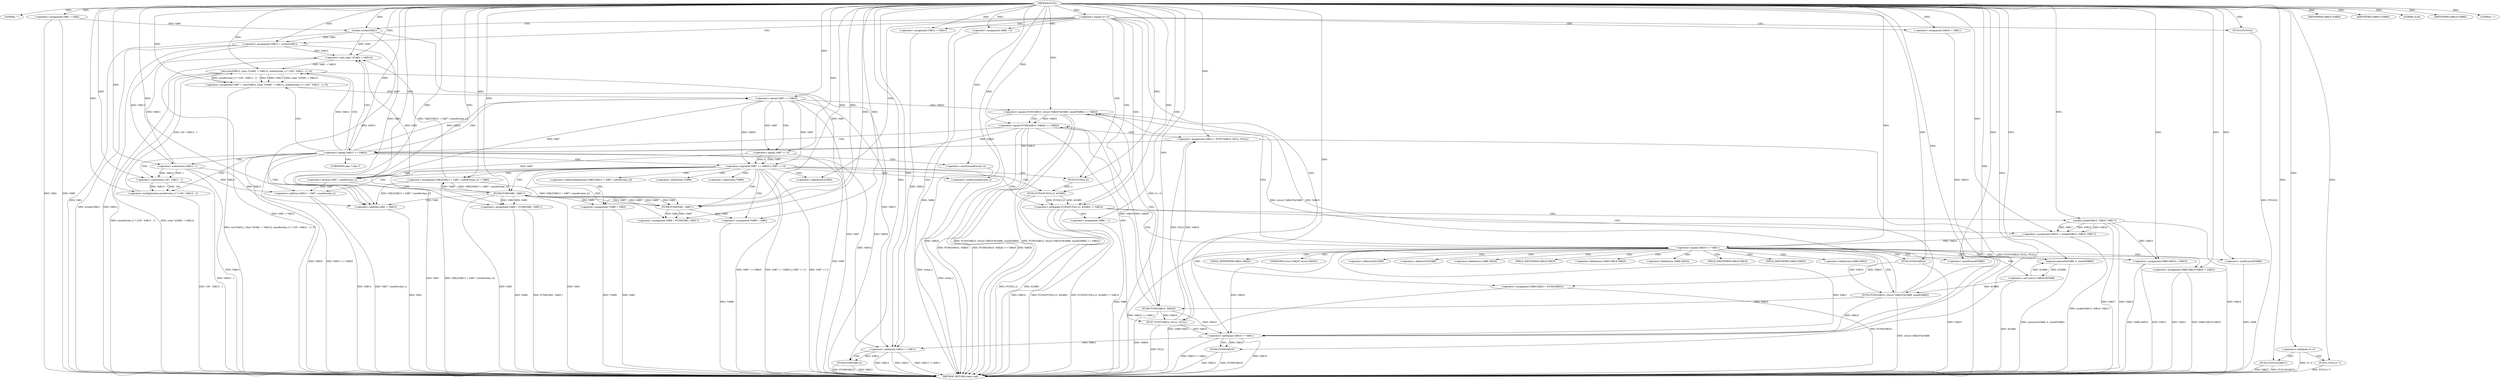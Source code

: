digraph FUN1 {  
"1000100" [label = "(METHOD,FUN1)" ]
"1000313" [label = "(METHOD_RETURN,static void)" ]
"1000103" [label = "(LITERAL,\"\",)" ]
"1000104" [label = "(<operator>.assignment,VAR1 = VAR2)" ]
"1000108" [label = "(<operator>.equals,5==5)" ]
"1000115" [label = "(<operator>.assignment,VAR6 = 0)" ]
"1000122" [label = "(<operator>.assignment,VAR10 = VAR11)" ]
"1000126" [label = "(<operator>.assignment,VAR12 = VAR11)" ]
"1000130" [label = "(<operator>.assignment,VAR13 = wcslen(VAR1))" ]
"1000132" [label = "(wcslen,wcslen(VAR1))" ]
"1000137" [label = "(<operator>.notEquals,FUN2(FUN3(2,2), &VAR5) != VAR14)" ]
"1000138" [label = "(FUN2,FUN2(FUN3(2,2), &VAR5))" ]
"1000139" [label = "(FUN3,FUN3(2,2))" ]
"1000147" [label = "(<operator>.assignment,VAR6 = 1)" ]
"1000150" [label = "(<operator>.assignment,VAR10 = socket(VAR15, VAR16, VAR17))" ]
"1000152" [label = "(socket,socket(VAR15, VAR16, VAR17))" ]
"1000157" [label = "(<operator>.equals,VAR10 == VAR11)" ]
"1000162" [label = "(memset,memset(&VAR8, 0, sizeof(VAR8)))" ]
"1000166" [label = "(<operator>.sizeOf,sizeof(VAR8))" ]
"1000168" [label = "(<operator>.assignment,VAR8.VAR18 = VAR15)" ]
"1000173" [label = "(<operator>.assignment,VAR8.VAR19.VAR20 = VAR21)" ]
"1000180" [label = "(<operator>.assignment,VAR8.VAR22 = FUN4(VAR23))" ]
"1000184" [label = "(FUN4,FUN4(VAR23))" ]
"1000187" [label = "(<operator>.equals,FUN5(VAR10, (struct VAR24*)&VAR8, sizeof(VAR8)) == VAR25)" ]
"1000188" [label = "(FUN5,FUN5(VAR10, (struct VAR24*)&VAR8, sizeof(VAR8)))" ]
"1000190" [label = "(<operator>.cast,(struct VAR24*)&VAR8)" ]
"1000194" [label = "(<operator>.sizeOf,sizeof(VAR8))" ]
"1000200" [label = "(<operator>.equals,FUN6(VAR10, VAR26) == VAR25)" ]
"1000201" [label = "(FUN6,FUN6(VAR10, VAR26))" ]
"1000207" [label = "(<operator>.assignment,VAR12 = FUN7(VAR10, NULL, NULL))" ]
"1000209" [label = "(FUN7,FUN7(VAR10, NULL, NULL))" ]
"1000214" [label = "(<operator>.equals,VAR12 == VAR25)" ]
"1000219" [label = "(<operator>.assignment,VAR7 = recv(VAR12, (char *)(VAR1 + VAR13), sizeof(wchar_t) * (100 - VAR13 - 1), 0))" ]
"1000221" [label = "(recv,recv(VAR12, (char *)(VAR1 + VAR13), sizeof(wchar_t) * (100 - VAR13 - 1), 0))" ]
"1000223" [label = "(<operator>.cast,(char *)(VAR1 + VAR13))" ]
"1000225" [label = "(<operator>.addition,VAR1 + VAR13)" ]
"1000228" [label = "(<operator>.multiplication,sizeof(wchar_t) * (100 - VAR13 - 1))" ]
"1000229" [label = "(<operator>.sizeOf,sizeof(wchar_t))" ]
"1000231" [label = "(<operator>.subtraction,100 - VAR13 - 1)" ]
"1000233" [label = "(<operator>.subtraction,VAR13 - 1)" ]
"1000238" [label = "(<operator>.logicalOr,VAR7 == VAR25 || VAR7 == 0)" ]
"1000239" [label = "(<operator>.equals,VAR7 == VAR25)" ]
"1000242" [label = "(<operator>.equals,VAR7 == 0)" ]
"1000247" [label = "(<operator>.assignment,VAR1[VAR13 + VAR7 / sizeof(wchar_t)] = VAR3)" ]
"1000250" [label = "(<operator>.addition,VAR13 + VAR7 / sizeof(wchar_t))" ]
"1000252" [label = "(<operator>.division,VAR7 / sizeof(wchar_t))" ]
"1000254" [label = "(<operator>.sizeOf,sizeof(wchar_t))" ]
"1000257" [label = "(<operator>.assignment,VAR9 = FUN8(VAR1, VAR3''))" ]
"1000259" [label = "(FUN8,FUN8(VAR1, VAR3''))" ]
"1000263" [label = "(IDENTIFIER,VAR9,if (VAR9))" ]
"1000265" [label = "(<operator>.assignment,*VAR9 = VAR3)" ]
"1000269" [label = "(<operator>.assignment,VAR9 = FUN8(VAR1, VAR3''))" ]
"1000271" [label = "(FUN8,FUN8(VAR1, VAR3''))" ]
"1000275" [label = "(IDENTIFIER,VAR9,if (VAR9))" ]
"1000277" [label = "(<operator>.assignment,*VAR9 = VAR3)" ]
"1000281" [label = "(LITERAL,0,do)" ]
"1000283" [label = "(<operator>.notEquals,VAR10 != VAR11)" ]
"1000287" [label = "(FUN9,FUN9(VAR10))" ]
"1000290" [label = "(<operator>.notEquals,VAR12 != VAR11)" ]
"1000294" [label = "(FUN9,FUN9(VAR12))" ]
"1000297" [label = "(IDENTIFIER,VAR6,if (VAR6))" ]
"1000299" [label = "(FUN10,FUN10())" ]
"1000301" [label = "(<operator>.notEquals,5!=5)" ]
"1000305" [label = "(FUN11,FUN11(\"\"))" ]
"1000310" [label = "(LITERAL,\"\",)" ]
"1000311" [label = "(FUN13,FUN13(VAR27))" ]
"1000142" [label = "(<operator>.addressOf,&VAR5)" ]
"1000163" [label = "(<operator>.addressOf,&VAR8)" ]
"1000169" [label = "(<operator>.fieldAccess,VAR8.VAR18)" ]
"1000171" [label = "(FIELD_IDENTIFIER,VAR18,VAR18)" ]
"1000174" [label = "(<operator>.fieldAccess,VAR8.VAR19.VAR20)" ]
"1000175" [label = "(<operator>.fieldAccess,VAR8.VAR19)" ]
"1000177" [label = "(FIELD_IDENTIFIER,VAR19,VAR19)" ]
"1000178" [label = "(FIELD_IDENTIFIER,VAR20,VAR20)" ]
"1000181" [label = "(<operator>.fieldAccess,VAR8.VAR22)" ]
"1000183" [label = "(FIELD_IDENTIFIER,VAR22,VAR22)" ]
"1000191" [label = "(UNKNOWN,struct VAR24*,struct VAR24*)" ]
"1000192" [label = "(<operator>.addressOf,&VAR8)" ]
"1000224" [label = "(UNKNOWN,char *,char *)" ]
"1000248" [label = "(<operator>.indirectIndexAccess,VAR1[VAR13 + VAR7 / sizeof(wchar_t)])" ]
"1000266" [label = "(<operator>.indirection,*VAR9)" ]
"1000278" [label = "(<operator>.indirection,*VAR9)" ]
  "1000184" -> "1000313"  [ label = "DDG: VAR23"] 
  "1000147" -> "1000313"  [ label = "DDG: VAR6"] 
  "1000132" -> "1000313"  [ label = "DDG: VAR1"] 
  "1000187" -> "1000313"  [ label = "DDG: FUN5(VAR10, (struct VAR24*)&VAR8, sizeof(VAR8))"] 
  "1000247" -> "1000313"  [ label = "DDG: VAR1[VAR13 + VAR7 / sizeof(wchar_t)]"] 
  "1000290" -> "1000313"  [ label = "DDG: VAR12"] 
  "1000168" -> "1000313"  [ label = "DDG: VAR15"] 
  "1000187" -> "1000313"  [ label = "DDG: FUN5(VAR10, (struct VAR24*)&VAR8, sizeof(VAR8)) == VAR25"] 
  "1000311" -> "1000313"  [ label = "DDG: VAR27"] 
  "1000138" -> "1000313"  [ label = "DDG: &VAR5"] 
  "1000223" -> "1000313"  [ label = "DDG: VAR1 + VAR13"] 
  "1000219" -> "1000313"  [ label = "DDG: recv(VAR12, (char *)(VAR1 + VAR13), sizeof(wchar_t) * (100 - VAR13 - 1), 0)"] 
  "1000250" -> "1000313"  [ label = "DDG: VAR13"] 
  "1000200" -> "1000313"  [ label = "DDG: FUN6(VAR10, VAR26)"] 
  "1000290" -> "1000313"  [ label = "DDG: VAR11"] 
  "1000221" -> "1000313"  [ label = "DDG: (char *)(VAR1 + VAR13)"] 
  "1000108" -> "1000313"  [ label = "DDG: 5==5"] 
  "1000207" -> "1000313"  [ label = "DDG: FUN7(VAR10, NULL, NULL)"] 
  "1000283" -> "1000313"  [ label = "DDG: VAR10"] 
  "1000294" -> "1000313"  [ label = "DDG: FUN9(VAR12)"] 
  "1000238" -> "1000313"  [ label = "DDG: VAR7 == VAR25"] 
  "1000231" -> "1000313"  [ label = "DDG: VAR13 - 1"] 
  "1000252" -> "1000313"  [ label = "DDG: VAR7"] 
  "1000290" -> "1000313"  [ label = "DDG: VAR12 != VAR11"] 
  "1000168" -> "1000313"  [ label = "DDG: VAR8.VAR18"] 
  "1000277" -> "1000313"  [ label = "DDG: VAR3"] 
  "1000188" -> "1000313"  [ label = "DDG: (struct VAR24*)&VAR8"] 
  "1000200" -> "1000313"  [ label = "DDG: FUN6(VAR10, VAR26) == VAR25"] 
  "1000214" -> "1000313"  [ label = "DDG: VAR25"] 
  "1000157" -> "1000313"  [ label = "DDG: VAR10 == VAR11"] 
  "1000287" -> "1000313"  [ label = "DDG: FUN9(VAR10)"] 
  "1000173" -> "1000313"  [ label = "DDG: VAR21"] 
  "1000254" -> "1000313"  [ label = "DDG: wchar_t"] 
  "1000104" -> "1000313"  [ label = "DDG: VAR1"] 
  "1000225" -> "1000313"  [ label = "DDG: VAR1"] 
  "1000299" -> "1000313"  [ label = "DDG: FUN10()"] 
  "1000239" -> "1000313"  [ label = "DDG: VAR7"] 
  "1000311" -> "1000313"  [ label = "DDG: FUN13(VAR27)"] 
  "1000238" -> "1000313"  [ label = "DDG: VAR7 == VAR25 || VAR7 == 0"] 
  "1000221" -> "1000313"  [ label = "DDG: sizeof(wchar_t) * (100 - VAR13 - 1)"] 
  "1000214" -> "1000313"  [ label = "DDG: VAR12 == VAR25"] 
  "1000305" -> "1000313"  [ label = "DDG: FUN11(\"\")"] 
  "1000130" -> "1000313"  [ label = "DDG: wcslen(VAR1)"] 
  "1000138" -> "1000313"  [ label = "DDG: FUN3(2,2)"] 
  "1000194" -> "1000313"  [ label = "DDG: VAR8"] 
  "1000180" -> "1000313"  [ label = "DDG: FUN4(VAR23)"] 
  "1000150" -> "1000313"  [ label = "DDG: socket(VAR15, VAR16, VAR17)"] 
  "1000250" -> "1000313"  [ label = "DDG: VAR7 / sizeof(wchar_t)"] 
  "1000152" -> "1000313"  [ label = "DDG: VAR17"] 
  "1000137" -> "1000313"  [ label = "DDG: VAR14"] 
  "1000180" -> "1000313"  [ label = "DDG: VAR8.VAR22"] 
  "1000301" -> "1000313"  [ label = "DDG: 5!=5"] 
  "1000201" -> "1000313"  [ label = "DDG: VAR26"] 
  "1000265" -> "1000313"  [ label = "DDG: *VAR9"] 
  "1000152" -> "1000313"  [ label = "DDG: VAR15"] 
  "1000228" -> "1000313"  [ label = "DDG: 100 - VAR13 - 1"] 
  "1000277" -> "1000313"  [ label = "DDG: *VAR9"] 
  "1000209" -> "1000313"  [ label = "DDG: NULL"] 
  "1000152" -> "1000313"  [ label = "DDG: VAR16"] 
  "1000294" -> "1000313"  [ label = "DDG: VAR12"] 
  "1000271" -> "1000313"  [ label = "DDG: VAR3"] 
  "1000233" -> "1000313"  [ label = "DDG: VAR13"] 
  "1000229" -> "1000313"  [ label = "DDG: wchar_t"] 
  "1000238" -> "1000313"  [ label = "DDG: VAR7 == 0"] 
  "1000287" -> "1000313"  [ label = "DDG: VAR10"] 
  "1000269" -> "1000313"  [ label = "DDG: VAR9"] 
  "1000271" -> "1000313"  [ label = "DDG: VAR1"] 
  "1000137" -> "1000313"  [ label = "DDG: FUN2(FUN3(2,2), &VAR5)"] 
  "1000187" -> "1000313"  [ label = "DDG: VAR25"] 
  "1000162" -> "1000313"  [ label = "DDG: memset(&VAR8, 0, sizeof(VAR8))"] 
  "1000283" -> "1000313"  [ label = "DDG: VAR10 != VAR11"] 
  "1000239" -> "1000313"  [ label = "DDG: VAR25"] 
  "1000269" -> "1000313"  [ label = "DDG: FUN8(VAR1, VAR3'')"] 
  "1000115" -> "1000313"  [ label = "DDG: VAR6"] 
  "1000190" -> "1000313"  [ label = "DDG: &VAR8"] 
  "1000173" -> "1000313"  [ label = "DDG: VAR8.VAR19.VAR20"] 
  "1000137" -> "1000313"  [ label = "DDG: FUN2(FUN3(2,2), &VAR5) != VAR14"] 
  "1000242" -> "1000313"  [ label = "DDG: VAR7"] 
  "1000104" -> "1000313"  [ label = "DDG: VAR2"] 
  "1000130" -> "1000313"  [ label = "DDG: VAR13"] 
  "1000200" -> "1000313"  [ label = "DDG: VAR25"] 
  "1000100" -> "1000103"  [ label = "DDG: "] 
  "1000100" -> "1000104"  [ label = "DDG: "] 
  "1000100" -> "1000108"  [ label = "DDG: "] 
  "1000100" -> "1000115"  [ label = "DDG: "] 
  "1000100" -> "1000122"  [ label = "DDG: "] 
  "1000100" -> "1000126"  [ label = "DDG: "] 
  "1000132" -> "1000130"  [ label = "DDG: VAR1"] 
  "1000100" -> "1000130"  [ label = "DDG: "] 
  "1000104" -> "1000132"  [ label = "DDG: VAR1"] 
  "1000100" -> "1000132"  [ label = "DDG: "] 
  "1000138" -> "1000137"  [ label = "DDG: FUN3(2,2)"] 
  "1000138" -> "1000137"  [ label = "DDG: &VAR5"] 
  "1000139" -> "1000138"  [ label = "DDG: 2"] 
  "1000100" -> "1000139"  [ label = "DDG: "] 
  "1000100" -> "1000137"  [ label = "DDG: "] 
  "1000100" -> "1000147"  [ label = "DDG: "] 
  "1000152" -> "1000150"  [ label = "DDG: VAR15"] 
  "1000152" -> "1000150"  [ label = "DDG: VAR16"] 
  "1000152" -> "1000150"  [ label = "DDG: VAR17"] 
  "1000100" -> "1000150"  [ label = "DDG: "] 
  "1000100" -> "1000152"  [ label = "DDG: "] 
  "1000150" -> "1000157"  [ label = "DDG: VAR10"] 
  "1000100" -> "1000157"  [ label = "DDG: "] 
  "1000190" -> "1000162"  [ label = "DDG: &VAR8"] 
  "1000100" -> "1000162"  [ label = "DDG: "] 
  "1000100" -> "1000166"  [ label = "DDG: "] 
  "1000152" -> "1000168"  [ label = "DDG: VAR15"] 
  "1000100" -> "1000168"  [ label = "DDG: "] 
  "1000100" -> "1000173"  [ label = "DDG: "] 
  "1000184" -> "1000180"  [ label = "DDG: VAR23"] 
  "1000100" -> "1000184"  [ label = "DDG: "] 
  "1000188" -> "1000187"  [ label = "DDG: VAR10"] 
  "1000188" -> "1000187"  [ label = "DDG: (struct VAR24*)&VAR8"] 
  "1000157" -> "1000188"  [ label = "DDG: VAR10"] 
  "1000100" -> "1000188"  [ label = "DDG: "] 
  "1000190" -> "1000188"  [ label = "DDG: &VAR8"] 
  "1000162" -> "1000190"  [ label = "DDG: &VAR8"] 
  "1000100" -> "1000194"  [ label = "DDG: "] 
  "1000239" -> "1000187"  [ label = "DDG: VAR25"] 
  "1000100" -> "1000187"  [ label = "DDG: "] 
  "1000201" -> "1000200"  [ label = "DDG: VAR10"] 
  "1000201" -> "1000200"  [ label = "DDG: VAR26"] 
  "1000188" -> "1000201"  [ label = "DDG: VAR10"] 
  "1000100" -> "1000201"  [ label = "DDG: "] 
  "1000187" -> "1000200"  [ label = "DDG: VAR25"] 
  "1000100" -> "1000200"  [ label = "DDG: "] 
  "1000209" -> "1000207"  [ label = "DDG: VAR10"] 
  "1000209" -> "1000207"  [ label = "DDG: NULL"] 
  "1000100" -> "1000207"  [ label = "DDG: "] 
  "1000201" -> "1000209"  [ label = "DDG: VAR10"] 
  "1000100" -> "1000209"  [ label = "DDG: "] 
  "1000207" -> "1000214"  [ label = "DDG: VAR12"] 
  "1000100" -> "1000214"  [ label = "DDG: "] 
  "1000200" -> "1000214"  [ label = "DDG: VAR25"] 
  "1000221" -> "1000219"  [ label = "DDG: VAR12"] 
  "1000221" -> "1000219"  [ label = "DDG: (char *)(VAR1 + VAR13)"] 
  "1000221" -> "1000219"  [ label = "DDG: sizeof(wchar_t) * (100 - VAR13 - 1)"] 
  "1000221" -> "1000219"  [ label = "DDG: 0"] 
  "1000100" -> "1000219"  [ label = "DDG: "] 
  "1000214" -> "1000221"  [ label = "DDG: VAR12"] 
  "1000100" -> "1000221"  [ label = "DDG: "] 
  "1000223" -> "1000221"  [ label = "DDG: VAR1 + VAR13"] 
  "1000247" -> "1000223"  [ label = "DDG: VAR1[VAR13 + VAR7 / sizeof(wchar_t)]"] 
  "1000132" -> "1000223"  [ label = "DDG: VAR1"] 
  "1000271" -> "1000223"  [ label = "DDG: VAR1"] 
  "1000100" -> "1000223"  [ label = "DDG: "] 
  "1000130" -> "1000223"  [ label = "DDG: VAR13"] 
  "1000233" -> "1000223"  [ label = "DDG: VAR13"] 
  "1000247" -> "1000225"  [ label = "DDG: VAR1[VAR13 + VAR7 / sizeof(wchar_t)]"] 
  "1000132" -> "1000225"  [ label = "DDG: VAR1"] 
  "1000271" -> "1000225"  [ label = "DDG: VAR1"] 
  "1000100" -> "1000225"  [ label = "DDG: "] 
  "1000130" -> "1000225"  [ label = "DDG: VAR13"] 
  "1000233" -> "1000225"  [ label = "DDG: VAR13"] 
  "1000228" -> "1000221"  [ label = "DDG: 100 - VAR13 - 1"] 
  "1000100" -> "1000228"  [ label = "DDG: "] 
  "1000100" -> "1000229"  [ label = "DDG: "] 
  "1000231" -> "1000228"  [ label = "DDG: 100"] 
  "1000231" -> "1000228"  [ label = "DDG: VAR13 - 1"] 
  "1000100" -> "1000231"  [ label = "DDG: "] 
  "1000233" -> "1000231"  [ label = "DDG: VAR13"] 
  "1000233" -> "1000231"  [ label = "DDG: 1"] 
  "1000100" -> "1000233"  [ label = "DDG: "] 
  "1000130" -> "1000233"  [ label = "DDG: VAR13"] 
  "1000239" -> "1000238"  [ label = "DDG: VAR7"] 
  "1000239" -> "1000238"  [ label = "DDG: VAR25"] 
  "1000219" -> "1000239"  [ label = "DDG: VAR7"] 
  "1000100" -> "1000239"  [ label = "DDG: "] 
  "1000214" -> "1000239"  [ label = "DDG: VAR25"] 
  "1000242" -> "1000238"  [ label = "DDG: VAR7"] 
  "1000242" -> "1000238"  [ label = "DDG: 0"] 
  "1000239" -> "1000242"  [ label = "DDG: VAR7"] 
  "1000100" -> "1000242"  [ label = "DDG: "] 
  "1000271" -> "1000247"  [ label = "DDG: VAR3"] 
  "1000100" -> "1000247"  [ label = "DDG: "] 
  "1000233" -> "1000250"  [ label = "DDG: VAR13"] 
  "1000100" -> "1000250"  [ label = "DDG: "] 
  "1000252" -> "1000250"  [ label = "DDG: VAR7"] 
  "1000239" -> "1000252"  [ label = "DDG: VAR7"] 
  "1000242" -> "1000252"  [ label = "DDG: VAR7"] 
  "1000100" -> "1000252"  [ label = "DDG: "] 
  "1000100" -> "1000254"  [ label = "DDG: "] 
  "1000259" -> "1000257"  [ label = "DDG: VAR1"] 
  "1000259" -> "1000257"  [ label = "DDG: VAR3"] 
  "1000100" -> "1000257"  [ label = "DDG: "] 
  "1000247" -> "1000259"  [ label = "DDG: VAR1[VAR13 + VAR7 / sizeof(wchar_t)]"] 
  "1000100" -> "1000259"  [ label = "DDG: "] 
  "1000132" -> "1000259"  [ label = "DDG: VAR1"] 
  "1000271" -> "1000259"  [ label = "DDG: VAR1"] 
  "1000271" -> "1000259"  [ label = "DDG: VAR3"] 
  "1000100" -> "1000263"  [ label = "DDG: "] 
  "1000259" -> "1000265"  [ label = "DDG: VAR3"] 
  "1000100" -> "1000265"  [ label = "DDG: "] 
  "1000271" -> "1000269"  [ label = "DDG: VAR1"] 
  "1000271" -> "1000269"  [ label = "DDG: VAR3"] 
  "1000100" -> "1000269"  [ label = "DDG: "] 
  "1000247" -> "1000271"  [ label = "DDG: VAR1[VAR13 + VAR7 / sizeof(wchar_t)]"] 
  "1000259" -> "1000271"  [ label = "DDG: VAR1"] 
  "1000100" -> "1000271"  [ label = "DDG: "] 
  "1000259" -> "1000271"  [ label = "DDG: VAR3"] 
  "1000100" -> "1000275"  [ label = "DDG: "] 
  "1000271" -> "1000277"  [ label = "DDG: VAR3"] 
  "1000100" -> "1000277"  [ label = "DDG: "] 
  "1000100" -> "1000281"  [ label = "DDG: "] 
  "1000209" -> "1000283"  [ label = "DDG: VAR10"] 
  "1000188" -> "1000283"  [ label = "DDG: VAR10"] 
  "1000122" -> "1000283"  [ label = "DDG: VAR10"] 
  "1000157" -> "1000283"  [ label = "DDG: VAR10"] 
  "1000201" -> "1000283"  [ label = "DDG: VAR10"] 
  "1000100" -> "1000283"  [ label = "DDG: "] 
  "1000157" -> "1000283"  [ label = "DDG: VAR11"] 
  "1000283" -> "1000287"  [ label = "DDG: VAR10"] 
  "1000100" -> "1000287"  [ label = "DDG: "] 
  "1000221" -> "1000290"  [ label = "DDG: VAR12"] 
  "1000126" -> "1000290"  [ label = "DDG: VAR12"] 
  "1000214" -> "1000290"  [ label = "DDG: VAR12"] 
  "1000100" -> "1000290"  [ label = "DDG: "] 
  "1000283" -> "1000290"  [ label = "DDG: VAR11"] 
  "1000290" -> "1000294"  [ label = "DDG: VAR12"] 
  "1000100" -> "1000294"  [ label = "DDG: "] 
  "1000100" -> "1000297"  [ label = "DDG: "] 
  "1000100" -> "1000299"  [ label = "DDG: "] 
  "1000100" -> "1000301"  [ label = "DDG: "] 
  "1000100" -> "1000305"  [ label = "DDG: "] 
  "1000100" -> "1000310"  [ label = "DDG: "] 
  "1000100" -> "1000311"  [ label = "DDG: "] 
  "1000108" -> "1000142"  [ label = "CDG: "] 
  "1000108" -> "1000139"  [ label = "CDG: "] 
  "1000108" -> "1000122"  [ label = "CDG: "] 
  "1000108" -> "1000126"  [ label = "CDG: "] 
  "1000108" -> "1000132"  [ label = "CDG: "] 
  "1000108" -> "1000130"  [ label = "CDG: "] 
  "1000108" -> "1000138"  [ label = "CDG: "] 
  "1000108" -> "1000290"  [ label = "CDG: "] 
  "1000108" -> "1000283"  [ label = "CDG: "] 
  "1000108" -> "1000137"  [ label = "CDG: "] 
  "1000108" -> "1000115"  [ label = "CDG: "] 
  "1000108" -> "1000299"  [ label = "CDG: "] 
  "1000137" -> "1000150"  [ label = "CDG: "] 
  "1000137" -> "1000157"  [ label = "CDG: "] 
  "1000137" -> "1000152"  [ label = "CDG: "] 
  "1000137" -> "1000147"  [ label = "CDG: "] 
  "1000157" -> "1000174"  [ label = "CDG: "] 
  "1000157" -> "1000191"  [ label = "CDG: "] 
  "1000157" -> "1000166"  [ label = "CDG: "] 
  "1000157" -> "1000180"  [ label = "CDG: "] 
  "1000157" -> "1000183"  [ label = "CDG: "] 
  "1000157" -> "1000188"  [ label = "CDG: "] 
  "1000157" -> "1000190"  [ label = "CDG: "] 
  "1000157" -> "1000175"  [ label = "CDG: "] 
  "1000157" -> "1000194"  [ label = "CDG: "] 
  "1000157" -> "1000192"  [ label = "CDG: "] 
  "1000157" -> "1000187"  [ label = "CDG: "] 
  "1000157" -> "1000169"  [ label = "CDG: "] 
  "1000157" -> "1000163"  [ label = "CDG: "] 
  "1000157" -> "1000168"  [ label = "CDG: "] 
  "1000157" -> "1000178"  [ label = "CDG: "] 
  "1000157" -> "1000173"  [ label = "CDG: "] 
  "1000157" -> "1000171"  [ label = "CDG: "] 
  "1000157" -> "1000184"  [ label = "CDG: "] 
  "1000157" -> "1000177"  [ label = "CDG: "] 
  "1000157" -> "1000162"  [ label = "CDG: "] 
  "1000157" -> "1000181"  [ label = "CDG: "] 
  "1000187" -> "1000200"  [ label = "CDG: "] 
  "1000187" -> "1000201"  [ label = "CDG: "] 
  "1000200" -> "1000214"  [ label = "CDG: "] 
  "1000200" -> "1000207"  [ label = "CDG: "] 
  "1000200" -> "1000209"  [ label = "CDG: "] 
  "1000214" -> "1000238"  [ label = "CDG: "] 
  "1000214" -> "1000221"  [ label = "CDG: "] 
  "1000214" -> "1000233"  [ label = "CDG: "] 
  "1000214" -> "1000219"  [ label = "CDG: "] 
  "1000214" -> "1000224"  [ label = "CDG: "] 
  "1000214" -> "1000239"  [ label = "CDG: "] 
  "1000214" -> "1000229"  [ label = "CDG: "] 
  "1000214" -> "1000225"  [ label = "CDG: "] 
  "1000214" -> "1000231"  [ label = "CDG: "] 
  "1000214" -> "1000223"  [ label = "CDG: "] 
  "1000214" -> "1000228"  [ label = "CDG: "] 
  "1000238" -> "1000259"  [ label = "CDG: "] 
  "1000238" -> "1000269"  [ label = "CDG: "] 
  "1000238" -> "1000254"  [ label = "CDG: "] 
  "1000238" -> "1000250"  [ label = "CDG: "] 
  "1000238" -> "1000248"  [ label = "CDG: "] 
  "1000238" -> "1000247"  [ label = "CDG: "] 
  "1000238" -> "1000271"  [ label = "CDG: "] 
  "1000238" -> "1000252"  [ label = "CDG: "] 
  "1000238" -> "1000257"  [ label = "CDG: "] 
  "1000238" -> "1000142"  [ label = "CDG: "] 
  "1000238" -> "1000139"  [ label = "CDG: "] 
  "1000238" -> "1000138"  [ label = "CDG: "] 
  "1000238" -> "1000137"  [ label = "CDG: "] 
  "1000238" -> "1000265"  [ label = "CDG: "] 
  "1000238" -> "1000266"  [ label = "CDG: "] 
  "1000238" -> "1000277"  [ label = "CDG: "] 
  "1000238" -> "1000278"  [ label = "CDG: "] 
  "1000239" -> "1000242"  [ label = "CDG: "] 
  "1000283" -> "1000287"  [ label = "CDG: "] 
  "1000290" -> "1000294"  [ label = "CDG: "] 
  "1000301" -> "1000305"  [ label = "CDG: "] 
  "1000301" -> "1000311"  [ label = "CDG: "] 
}
